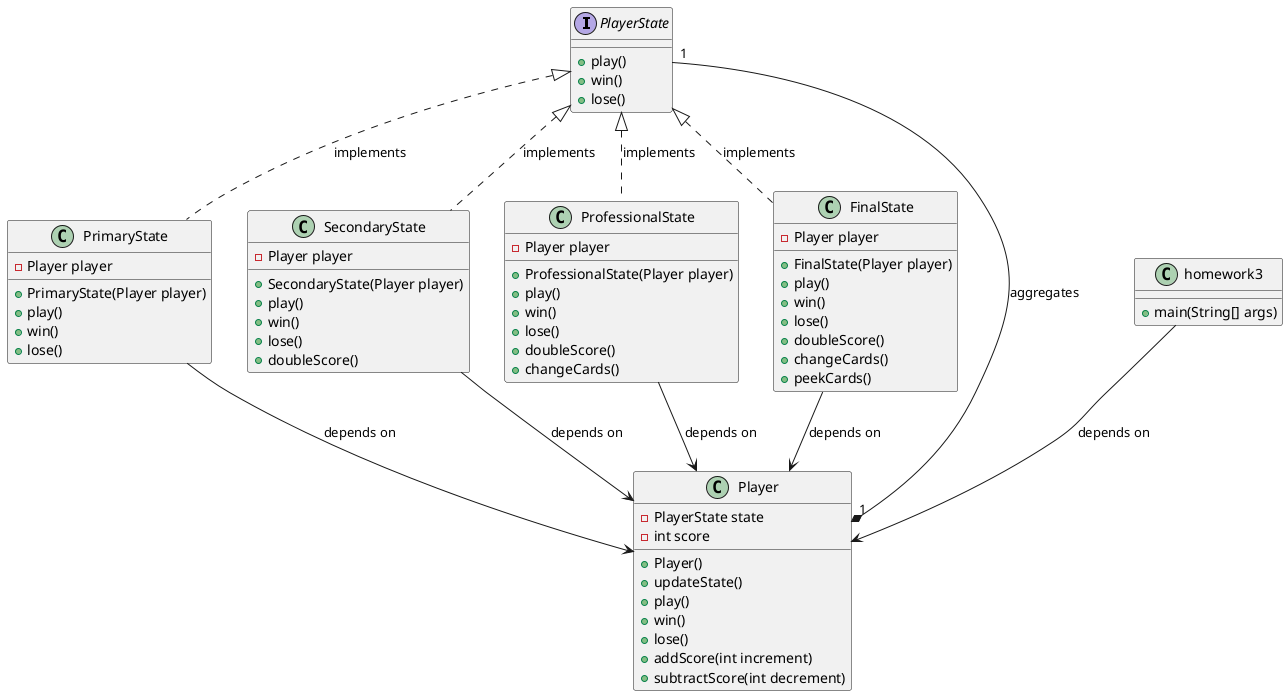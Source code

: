 @startuml
' 定义接口
interface PlayerState {
    + play()
    + win()
    + lose()
}

' 定义具体状态类
class PrimaryState {
    - Player player
    + PrimaryState(Player player)
    + play()
    + win()
    + lose()
}

class SecondaryState {
    - Player player
    + SecondaryState(Player player)
    + play()
    + win()
    + lose()
    + doubleScore()
}

class ProfessionalState {
    - Player player
    + ProfessionalState(Player player)
    + play()
    + win()
    + lose()
    + doubleScore()
    + changeCards()
}

class FinalState {
    - Player player
    + FinalState(Player player)
    + play()
    + win()
    + lose()
    + doubleScore()
    + changeCards()
    + peekCards()
}

' 定义玩家类
class Player {
    - PlayerState state
    - int score
    + Player()
    + updateState()
    + play()
    + win()
    + lose()
    + addScore(int increment)
    + subtractScore(int decrement)
}

' 定义主类
class homework3 {
    + main(String[] args)
}

' 类之间的关系
PlayerState <|.. PrimaryState : implements
PlayerState <|.. SecondaryState : implements
PlayerState <|.. ProfessionalState : implements
PlayerState <|.. FinalState : implements
Player "1" *-- "1" PlayerState : aggregates
PrimaryState --> Player : depends on
SecondaryState --> Player : depends on
ProfessionalState --> Player : depends on
FinalState --> Player : depends on
homework3 --> Player : depends on

@enduml